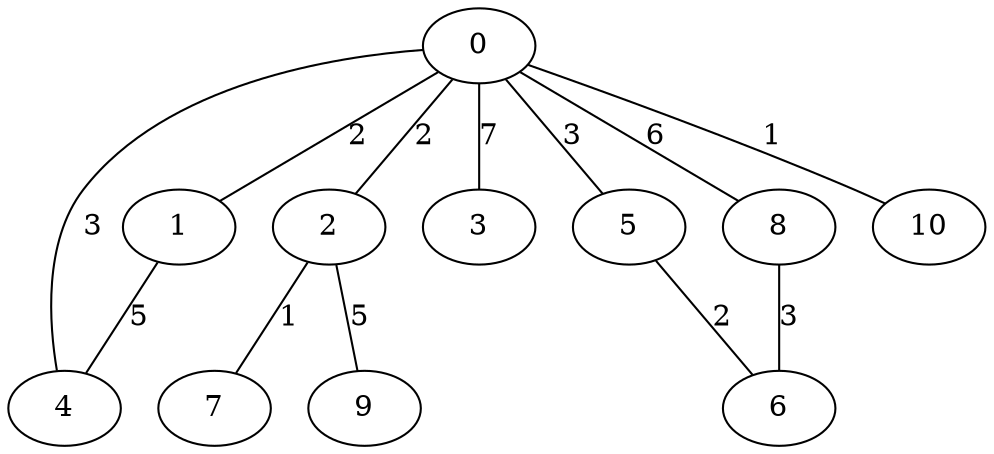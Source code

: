 graph g {
  0 [ habit = 5, size = 202, x = 7, y = 6 ]
  1 [ habit = 9, size = 391, x = 10, y = 7 ]
  2 [ habit = 8, size = 221, x = 7, y = 4 ]
  3 [ habit = 11, size = 389, x = 6, y = 10 ]
  4 [ habit = 10, size = 479, x = 8, y = 9 ]
  5 [ base = 2, habit = 8, size = 212, x = 4, y = 7 ]
  6 [ habit = 6, size = 66, x = 1, y = 7 ]
  7 [ habit = 10, size = 242, x = 10, y = 2 ]
  8 [ habit = 5, size = 313, x = 3, y = 5 ]
  9 [ base = 1, habit = 7, size = 352, x = 6, y = 1 ]
  10 [ habit = 8, size = 104, x = 9, y = 6 ]

  0 -- 1 [ label = 2, weight = 2 ]
  0 -- 2 [ label = 2, weight = 2 ]
  0 -- 3 [ label = 7, weight = 7 ]
  0 -- 4 [ label = 3, weight = 3 ]
  0 -- 5 [ label = 3, weight = 3 ]
  0 -- 8 [ label = 6, weight = 6 ]
  0 -- 10 [ label = 1, weight = 1 ]
  1 -- 4 [ label = 5, weight = 5 ]
  2 -- 9 [ label = 5, weight = 5 ]
  2 -- 7 [ label = 1, weight = 1 ]
  5 -- 6 [ label = 2, weight = 2 ]
  8 -- 6 [ label = 3, weight = 3 ]
}
